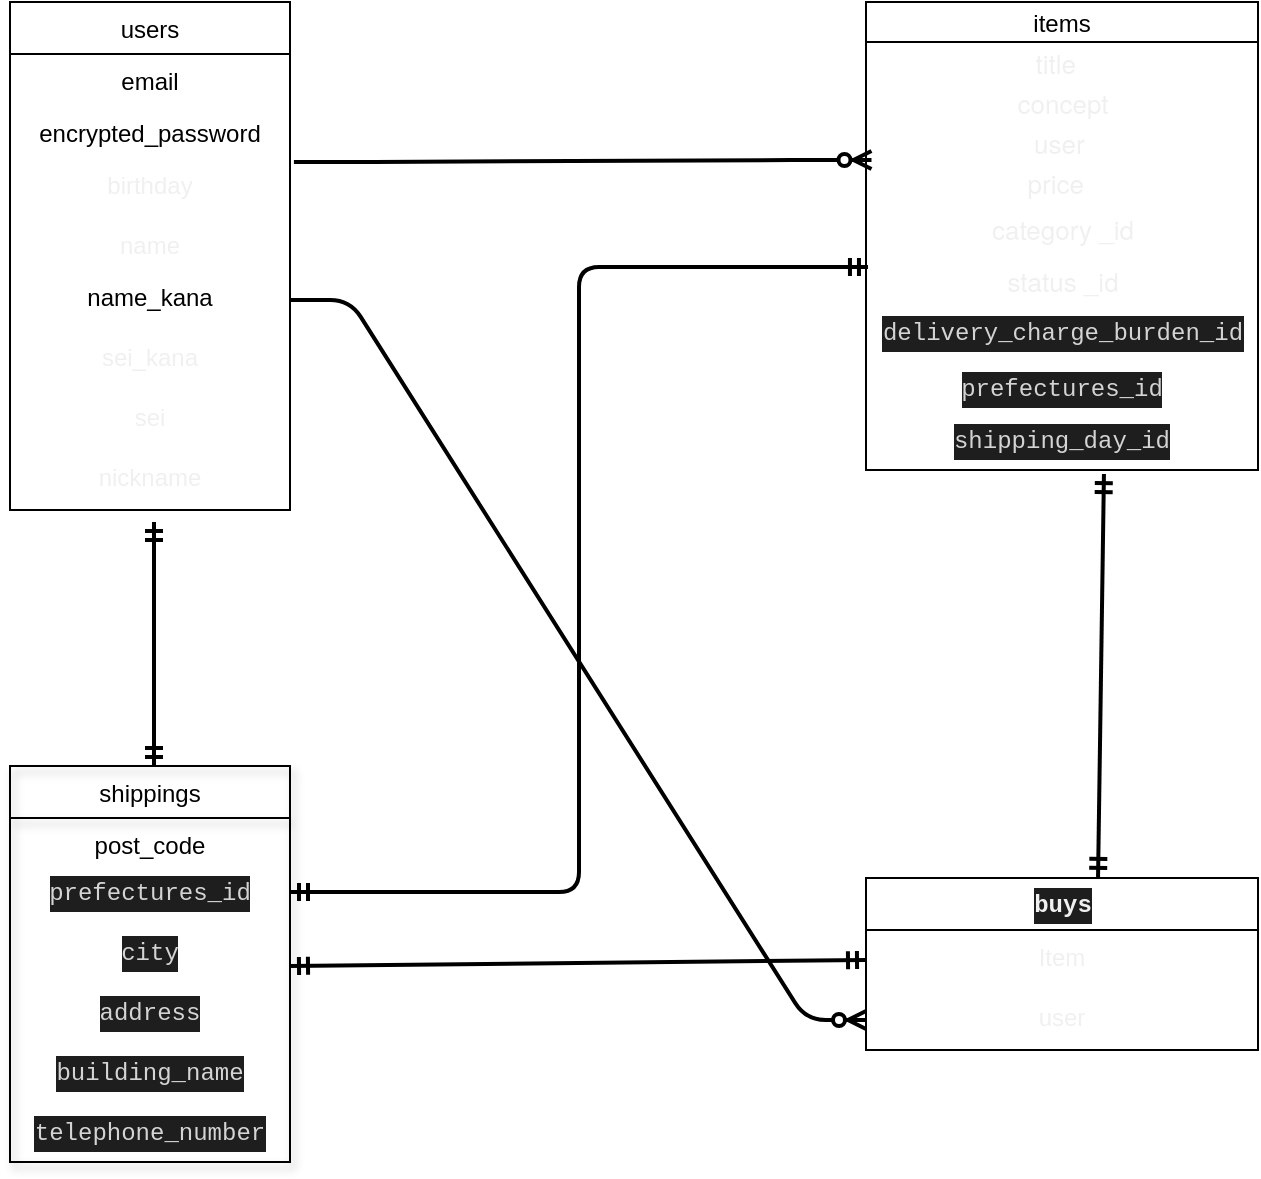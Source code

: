<mxfile>
    <diagram id="fnaXve9NyvA9Sk9Rw14_" name="ページ1">
        <mxGraphModel dx="728" dy="376" grid="0" gridSize="13" guides="1" tooltips="1" connect="1" arrows="1" fold="1" page="1" pageScale="1" pageWidth="827" pageHeight="1169" math="0" shadow="0">
            <root>
                <mxCell id="0"/>
                <mxCell id="1" parent="0"/>
                <mxCell id="11" value="users" style="swimlane;fontStyle=0;childLayout=stackLayout;horizontal=1;startSize=26;fillColor=none;horizontalStack=0;resizeParent=1;resizeParentMax=0;resizeLast=0;collapsible=1;marginBottom=0;" vertex="1" parent="1">
                    <mxGeometry x="52" y="104" width="140" height="254" as="geometry"/>
                </mxCell>
                <mxCell id="47" value="email" style="text;strokeColor=none;fillColor=none;align=center;verticalAlign=top;spacingLeft=4;spacingRight=4;overflow=hidden;rotatable=0;points=[[0,0.5],[1,0.5]];portConstraint=eastwest;" vertex="1" parent="11">
                    <mxGeometry y="26" width="140" height="26" as="geometry"/>
                </mxCell>
                <mxCell id="14" value="encrypted_password" style="text;strokeColor=none;fillColor=none;align=center;verticalAlign=top;spacingLeft=4;spacingRight=4;overflow=hidden;rotatable=0;points=[[0,0.5],[1,0.5]];portConstraint=eastwest;" vertex="1" parent="11">
                    <mxGeometry y="52" width="140" height="26" as="geometry"/>
                </mxCell>
                <mxCell id="55" value="birthday" style="text;strokeColor=none;fillColor=none;spacingLeft=4;spacingRight=4;overflow=hidden;rotatable=0;points=[[0,0.5],[1,0.5]];portConstraint=eastwest;fontSize=12;fontFamily=Helvetica;fontColor=#F0F0F0;html=1;align=center;" vertex="1" parent="11">
                    <mxGeometry y="78" width="140" height="30" as="geometry"/>
                </mxCell>
                <mxCell id="13" value="name&#10;" style="text;strokeColor=none;fillColor=none;align=center;verticalAlign=top;spacingLeft=4;spacingRight=4;overflow=hidden;rotatable=0;points=[[0,0.5],[1,0.5]];portConstraint=eastwest;fontColor=#F0F0F0;" vertex="1" parent="11">
                    <mxGeometry y="108" width="140" height="26" as="geometry"/>
                </mxCell>
                <mxCell id="46" value="name_kana" style="text;strokeColor=none;fillColor=none;align=center;verticalAlign=top;spacingLeft=4;spacingRight=4;overflow=hidden;rotatable=0;points=[[0,0.5],[1,0.5]];portConstraint=eastwest;" vertex="1" parent="11">
                    <mxGeometry y="134" width="140" height="30" as="geometry"/>
                </mxCell>
                <mxCell id="75" value="sei_kana" style="text;strokeColor=none;fillColor=none;spacingLeft=4;spacingRight=4;overflow=hidden;rotatable=0;points=[[0,0.5],[1,0.5]];portConstraint=eastwest;fontSize=12;fontFamily=Helvetica;fontColor=#F0F0F0;html=1;align=center;" vertex="1" parent="11">
                    <mxGeometry y="164" width="140" height="30" as="geometry"/>
                </mxCell>
                <mxCell id="76" value="sei" style="text;strokeColor=none;fillColor=none;spacingLeft=4;spacingRight=4;overflow=hidden;rotatable=0;points=[[0,0.5],[1,0.5]];portConstraint=eastwest;fontSize=12;fontFamily=Helvetica;fontColor=#F0F0F0;html=1;align=center;" vertex="1" parent="11">
                    <mxGeometry y="194" width="140" height="30" as="geometry"/>
                </mxCell>
                <mxCell id="56" value="nickname&lt;br&gt;" style="text;strokeColor=none;fillColor=none;spacingLeft=4;spacingRight=4;overflow=hidden;rotatable=0;points=[[0,0.5],[1,0.5]];portConstraint=eastwest;fontSize=12;fontFamily=Helvetica;fontColor=#F0F0F0;html=1;align=center;" vertex="1" parent="11">
                    <mxGeometry y="224" width="140" height="30" as="geometry"/>
                </mxCell>
                <mxCell id="15" value="items" style="swimlane;fontStyle=0;childLayout=stackLayout;horizontal=1;startSize=20;fillColor=none;horizontalStack=0;resizeParent=1;resizeParentMax=0;resizeLast=0;collapsible=1;marginBottom=0;" vertex="1" parent="1">
                    <mxGeometry x="480" y="104" width="196" height="234" as="geometry"/>
                </mxCell>
                <mxCell id="27" value="&lt;p class=&quot;p1&quot; style=&quot;margin: 0px; font-stretch: normal; font-size: 13px; line-height: normal; font-family: &amp;quot;helvetica neue&amp;quot;;&quot;&gt;title &lt;span class=&quot;Apple-converted-space&quot;&gt;&amp;nbsp;&lt;/span&gt;&lt;/p&gt;" style="text;html=1;align=center;verticalAlign=middle;resizable=0;points=[];autosize=1;strokeColor=none;fillColor=none;fontSize=12;fontFamily=Helvetica;fontColor=#F0F0F0;" vertex="1" parent="15">
                    <mxGeometry y="20" width="196" height="20" as="geometry"/>
                </mxCell>
                <mxCell id="35" value="&lt;p class=&quot;p1&quot; style=&quot;margin: 0px; font-stretch: normal; font-size: 13px; line-height: normal; font-family: &amp;quot;helvetica neue&amp;quot;;&quot;&gt;concept&lt;/p&gt;" style="text;html=1;align=center;verticalAlign=middle;resizable=0;points=[];autosize=1;strokeColor=none;fillColor=none;fontSize=12;fontFamily=Helvetica;fontColor=#F0F0F0;" vertex="1" parent="15">
                    <mxGeometry y="40" width="196" height="20" as="geometry"/>
                </mxCell>
                <mxCell id="41" value="&lt;p class=&quot;p1&quot; style=&quot;margin: 0px; font-stretch: normal; font-size: 13px; line-height: normal; font-family: &amp;quot;helvetica neue&amp;quot;;&quot;&gt;user&lt;span class=&quot;Apple-converted-space&quot;&gt;&amp;nbsp;&lt;/span&gt;&lt;/p&gt;" style="text;html=1;align=center;verticalAlign=middle;resizable=0;points=[];autosize=1;strokeColor=none;fillColor=none;fontSize=12;fontFamily=Helvetica;fontColor=#F0F0F0;" vertex="1" parent="15">
                    <mxGeometry y="60" width="196" height="20" as="geometry"/>
                </mxCell>
                <mxCell id="42" value="&lt;p class=&quot;p1&quot; style=&quot;margin: 0px; font-stretch: normal; font-size: 13px; line-height: normal; font-family: &amp;quot;helvetica neue&amp;quot;;&quot;&gt;price &lt;span class=&quot;Apple-converted-space&quot;&gt;&amp;nbsp;&lt;/span&gt;&lt;/p&gt;" style="text;html=1;align=center;verticalAlign=middle;resizable=0;points=[];autosize=1;strokeColor=none;fillColor=none;fontSize=12;fontFamily=Helvetica;fontColor=#F0F0F0;" vertex="1" parent="15">
                    <mxGeometry y="80" width="196" height="20" as="geometry"/>
                </mxCell>
                <mxCell id="43" value="&lt;p class=&quot;p1&quot; style=&quot;margin: 0px ; font-stretch: normal ; font-size: 13px ; line-height: normal ; font-family: &amp;#34;helvetica neue&amp;#34;&quot;&gt;category&lt;span class=&quot;Apple-converted-space&quot;&gt;&amp;nbsp;_id&lt;/span&gt;&lt;/p&gt;" style="text;html=1;align=center;verticalAlign=middle;resizable=0;points=[];autosize=1;strokeColor=none;fillColor=none;fontSize=12;fontFamily=Helvetica;fontColor=#F0F0F0;" vertex="1" parent="15">
                    <mxGeometry y="100" width="196" height="26" as="geometry"/>
                </mxCell>
                <mxCell id="44" value="&lt;p class=&quot;p1&quot; style=&quot;margin: 0px ; font-stretch: normal ; font-size: 13px ; line-height: normal ; font-family: &amp;#34;helvetica neue&amp;#34;&quot;&gt;status _id&lt;/p&gt;" style="text;html=1;align=center;verticalAlign=middle;resizable=0;points=[];autosize=1;strokeColor=none;fillColor=none;fontSize=12;fontFamily=Helvetica;fontColor=#F0F0F0;" vertex="1" parent="15">
                    <mxGeometry y="126" width="196" height="26" as="geometry"/>
                </mxCell>
                <mxCell id="45" value="&lt;div style=&quot;color: rgb(212 , 212 , 212) ; background-color: rgb(30 , 30 , 30) ; font-family: &amp;#34;menlo&amp;#34; , &amp;#34;monaco&amp;#34; , &amp;#34;courier new&amp;#34; , monospace ; line-height: 18px&quot;&gt;&lt;div style=&quot;font-family: &amp;#34;menlo&amp;#34; , &amp;#34;monaco&amp;#34; , &amp;#34;courier new&amp;#34; , monospace ; line-height: 18px&quot;&gt;delivery_charge_burden_id&lt;/div&gt;&lt;/div&gt;" style="text;html=1;align=center;verticalAlign=middle;resizable=0;points=[];autosize=1;strokeColor=none;fillColor=none;fontSize=12;fontFamily=Helvetica;fontColor=#F0F0F0;" vertex="1" parent="15">
                    <mxGeometry y="152" width="196" height="26" as="geometry"/>
                </mxCell>
                <mxCell id="59" value="&lt;div style=&quot;color: rgb(212 , 212 , 212) ; background-color: rgb(30 , 30 , 30) ; font-family: &amp;quot;menlo&amp;quot; , &amp;quot;monaco&amp;quot; , &amp;quot;courier new&amp;quot; , monospace ; line-height: 18px&quot;&gt;prefectures_id&lt;/div&gt;" style="text;strokeColor=none;fillColor=none;spacingLeft=4;spacingRight=4;overflow=hidden;rotatable=0;points=[[0,0.5],[1,0.5]];portConstraint=eastwest;fontSize=12;fontFamily=Helvetica;fontColor=#F0F0F0;html=1;align=center;" vertex="1" parent="15">
                    <mxGeometry y="178" width="196" height="26" as="geometry"/>
                </mxCell>
                <mxCell id="58" value="&lt;div style=&quot;color: rgb(212 , 212 , 212) ; background-color: rgb(30 , 30 , 30) ; font-family: &amp;quot;menlo&amp;quot; , &amp;quot;monaco&amp;quot; , &amp;quot;courier new&amp;quot; , monospace ; line-height: 18px&quot;&gt;shipping_day_id&lt;/div&gt;" style="text;strokeColor=none;fillColor=none;spacingLeft=4;spacingRight=4;overflow=hidden;rotatable=0;points=[[0,0.5],[1,0.5]];portConstraint=eastwest;fontSize=12;fontFamily=Helvetica;fontColor=#F0F0F0;html=1;align=center;" vertex="1" parent="15">
                    <mxGeometry y="204" width="196" height="30" as="geometry"/>
                </mxCell>
                <mxCell id="19" value="shippings" style="swimlane;fontStyle=0;childLayout=stackLayout;horizontal=1;startSize=26;fillColor=none;horizontalStack=0;resizeParent=1;resizeParentMax=0;resizeLast=0;collapsible=1;marginBottom=0;shadow=1;" vertex="1" parent="1">
                    <mxGeometry x="52" y="486" width="140" height="198" as="geometry"/>
                </mxCell>
                <mxCell id="22" value="post_code" style="text;strokeColor=none;fillColor=none;align=center;verticalAlign=top;spacingLeft=4;spacingRight=4;overflow=hidden;rotatable=0;points=[[0,0.5],[1,0.5]];portConstraint=eastwest;" vertex="1" parent="19">
                    <mxGeometry y="26" width="140" height="22" as="geometry"/>
                </mxCell>
                <mxCell id="62" value="&lt;div style=&quot;color: rgb(212 , 212 , 212) ; background-color: rgb(30 , 30 , 30) ; font-family: &amp;quot;menlo&amp;quot; , &amp;quot;monaco&amp;quot; , &amp;quot;courier new&amp;quot; , monospace ; line-height: 18px&quot;&gt;prefectures_id&lt;/div&gt;" style="text;strokeColor=none;fillColor=none;spacingLeft=4;spacingRight=4;overflow=hidden;rotatable=0;points=[[0,0.5],[1,0.5]];portConstraint=eastwest;fontSize=12;fontFamily=Helvetica;fontColor=#F0F0F0;html=1;align=center;" vertex="1" parent="19">
                    <mxGeometry y="48" width="140" height="30" as="geometry"/>
                </mxCell>
                <mxCell id="64" value="&lt;div style=&quot;color: rgb(212 , 212 , 212) ; background-color: rgb(30 , 30 , 30) ; font-family: &amp;quot;menlo&amp;quot; , &amp;quot;monaco&amp;quot; , &amp;quot;courier new&amp;quot; , monospace ; line-height: 18px&quot;&gt;city&lt;/div&gt;" style="text;strokeColor=none;fillColor=none;spacingLeft=4;spacingRight=4;overflow=hidden;rotatable=0;points=[[0,0.5],[1,0.5]];portConstraint=eastwest;fontSize=12;fontFamily=Helvetica;fontColor=#F0F0F0;html=1;align=center;" vertex="1" parent="19">
                    <mxGeometry y="78" width="140" height="30" as="geometry"/>
                </mxCell>
                <mxCell id="65" value="&lt;div style=&quot;color: rgb(212 , 212 , 212) ; background-color: rgb(30 , 30 , 30) ; font-family: &amp;quot;menlo&amp;quot; , &amp;quot;monaco&amp;quot; , &amp;quot;courier new&amp;quot; , monospace ; line-height: 18px&quot;&gt;address&lt;/div&gt;" style="text;strokeColor=none;fillColor=none;spacingLeft=4;spacingRight=4;overflow=hidden;rotatable=0;points=[[0,0.5],[1,0.5]];portConstraint=eastwest;fontSize=12;fontFamily=Helvetica;fontColor=#F0F0F0;html=1;align=center;" vertex="1" parent="19">
                    <mxGeometry y="108" width="140" height="30" as="geometry"/>
                </mxCell>
                <mxCell id="66" value="&lt;div style=&quot;color: rgb(212 , 212 , 212) ; background-color: rgb(30 , 30 , 30) ; font-family: &amp;quot;menlo&amp;quot; , &amp;quot;monaco&amp;quot; , &amp;quot;courier new&amp;quot; , monospace ; line-height: 18px&quot;&gt;building_name&lt;/div&gt;" style="text;strokeColor=none;fillColor=none;spacingLeft=4;spacingRight=4;overflow=hidden;rotatable=0;points=[[0,0.5],[1,0.5]];portConstraint=eastwest;fontSize=12;fontFamily=Helvetica;fontColor=#F0F0F0;html=1;align=center;" vertex="1" parent="19">
                    <mxGeometry y="138" width="140" height="30" as="geometry"/>
                </mxCell>
                <mxCell id="63" value="&lt;div style=&quot;color: rgb(212 , 212 , 212) ; background-color: rgb(30 , 30 , 30) ; font-family: &amp;quot;menlo&amp;quot; , &amp;quot;monaco&amp;quot; , &amp;quot;courier new&amp;quot; , monospace ; font-weight: normal ; font-size: 12px ; line-height: 18px&quot;&gt;&lt;div&gt;&lt;span style=&quot;color: #d4d4d4&quot;&gt;telephone_number&lt;/span&gt;&lt;/div&gt;&lt;/div&gt;" style="text;strokeColor=none;fillColor=none;spacingLeft=4;spacingRight=4;overflow=hidden;rotatable=0;points=[[0,0.5],[1,0.5]];portConstraint=eastwest;fontSize=12;fontFamily=Helvetica;fontColor=#F0F0F0;html=1;align=center;" vertex="1" parent="19">
                    <mxGeometry y="168" width="140" height="30" as="geometry"/>
                </mxCell>
                <mxCell id="50" value="" style="edgeStyle=entityRelationEdgeStyle;fontSize=20;html=1;endArrow=ERzeroToMany;endFill=1;fontFamily=Helvetica;fontColor=#F0F0F0;entryX=0.014;entryY=-0.05;entryDx=0;entryDy=0;entryPerimeter=0;strokeWidth=2;exitX=1.014;exitY=0.067;exitDx=0;exitDy=0;exitPerimeter=0;" edge="1" parent="1" source="55" target="42">
                    <mxGeometry width="100" height="100" relative="1" as="geometry">
                        <mxPoint x="208" y="183" as="sourcePoint"/>
                        <mxPoint x="420" y="240" as="targetPoint"/>
                    </mxGeometry>
                </mxCell>
                <mxCell id="67" value="&lt;div style=&quot;background-color: rgb(30, 30, 30); font-family: menlo, monaco, &amp;quot;courier new&amp;quot;, monospace; font-size: 12px; line-height: 18px;&quot;&gt;&lt;span style=&quot;font-weight: bold;&quot;&gt;buys&lt;/span&gt;&lt;/div&gt;" style="swimlane;fontStyle=0;childLayout=stackLayout;horizontal=1;startSize=26;horizontalStack=0;resizeParent=1;resizeParentMax=0;resizeLast=0;collapsible=1;marginBottom=0;align=center;fontSize=14;fontFamily=Helvetica;fontColor=#F0F0F0;fillColor=none;gradientColor=none;html=1;" vertex="1" parent="1">
                    <mxGeometry x="480" y="542" width="196" height="86" as="geometry"/>
                </mxCell>
                <mxCell id="77" value="Item" style="text;strokeColor=none;fillColor=none;spacingLeft=4;spacingRight=4;overflow=hidden;rotatable=0;points=[[0,0.5],[1,0.5]];portConstraint=eastwest;fontSize=12;fontFamily=Helvetica;fontColor=#F0F0F0;html=1;align=center;" vertex="1" parent="67">
                    <mxGeometry y="26" width="196" height="30" as="geometry"/>
                </mxCell>
                <mxCell id="78" value="user" style="text;strokeColor=none;fillColor=none;spacingLeft=4;spacingRight=4;overflow=hidden;rotatable=0;points=[[0,0.5],[1,0.5]];portConstraint=eastwest;fontSize=12;fontFamily=Helvetica;fontColor=#F0F0F0;html=1;align=center;" vertex="1" parent="67">
                    <mxGeometry y="56" width="196" height="30" as="geometry"/>
                </mxCell>
                <mxCell id="71" value="" style="edgeStyle=entityRelationEdgeStyle;fontSize=12;html=1;endArrow=ERzeroToMany;endFill=1;fontFamily=Helvetica;fontColor=#F0F0F0;strokeWidth=2;exitX=1;exitY=0.5;exitDx=0;exitDy=0;entryX=0;entryY=0.5;entryDx=0;entryDy=0;" edge="1" parent="1" source="46" target="78">
                    <mxGeometry width="100" height="100" relative="1" as="geometry">
                        <mxPoint x="325" y="386" as="sourcePoint"/>
                        <mxPoint x="481.96" y="506.99" as="targetPoint"/>
                    </mxGeometry>
                </mxCell>
                <mxCell id="73" value="" style="edgeStyle=elbowEdgeStyle;fontSize=12;html=1;endArrow=ERmandOne;startArrow=ERmandOne;fontFamily=Helvetica;fontColor=#F0F0F0;strokeWidth=2;entryX=0.005;entryY=0.25;entryDx=0;entryDy=0;entryPerimeter=0;exitX=1;exitY=0.5;exitDx=0;exitDy=0;" edge="1" parent="1" source="62" target="44">
                    <mxGeometry width="100" height="100" relative="1" as="geometry">
                        <mxPoint x="180" y="386" as="sourcePoint"/>
                        <mxPoint x="280" y="286" as="targetPoint"/>
                    </mxGeometry>
                </mxCell>
                <mxCell id="79" value="" style="fontSize=12;html=1;endArrow=ERmandOne;startArrow=ERmandOne;fontFamily=Helvetica;fontColor=#F0F0F0;strokeWidth=2;entryX=0;entryY=0.5;entryDx=0;entryDy=0;" edge="1" parent="1" target="77">
                    <mxGeometry width="100" height="100" relative="1" as="geometry">
                        <mxPoint x="192" y="586" as="sourcePoint"/>
                        <mxPoint x="292" y="486" as="targetPoint"/>
                    </mxGeometry>
                </mxCell>
                <mxCell id="72" value="" style="fontSize=12;html=1;endArrow=ERmandOne;startArrow=ERmandOne;fontFamily=Helvetica;fontColor=#F0F0F0;strokeWidth=2;entryX=0.607;entryY=1.067;entryDx=0;entryDy=0;entryPerimeter=0;exitX=0.592;exitY=-0.006;exitDx=0;exitDy=0;exitPerimeter=0;" edge="1" parent="1" source="67" target="58">
                    <mxGeometry width="100" height="100" relative="1" as="geometry">
                        <mxPoint x="599" y="478" as="sourcePoint"/>
                        <mxPoint x="580" y="447" as="targetPoint"/>
                    </mxGeometry>
                </mxCell>
                <mxCell id="81" value="" style="fontSize=12;html=1;endArrow=ERmandOne;startArrow=ERmandOne;fontFamily=Helvetica;fontColor=#F0F0F0;strokeWidth=2;" edge="1" parent="1">
                    <mxGeometry width="100" height="100" relative="1" as="geometry">
                        <mxPoint x="124" y="486" as="sourcePoint"/>
                        <mxPoint x="124" y="364" as="targetPoint"/>
                    </mxGeometry>
                </mxCell>
            </root>
        </mxGraphModel>
    </diagram>
</mxfile>